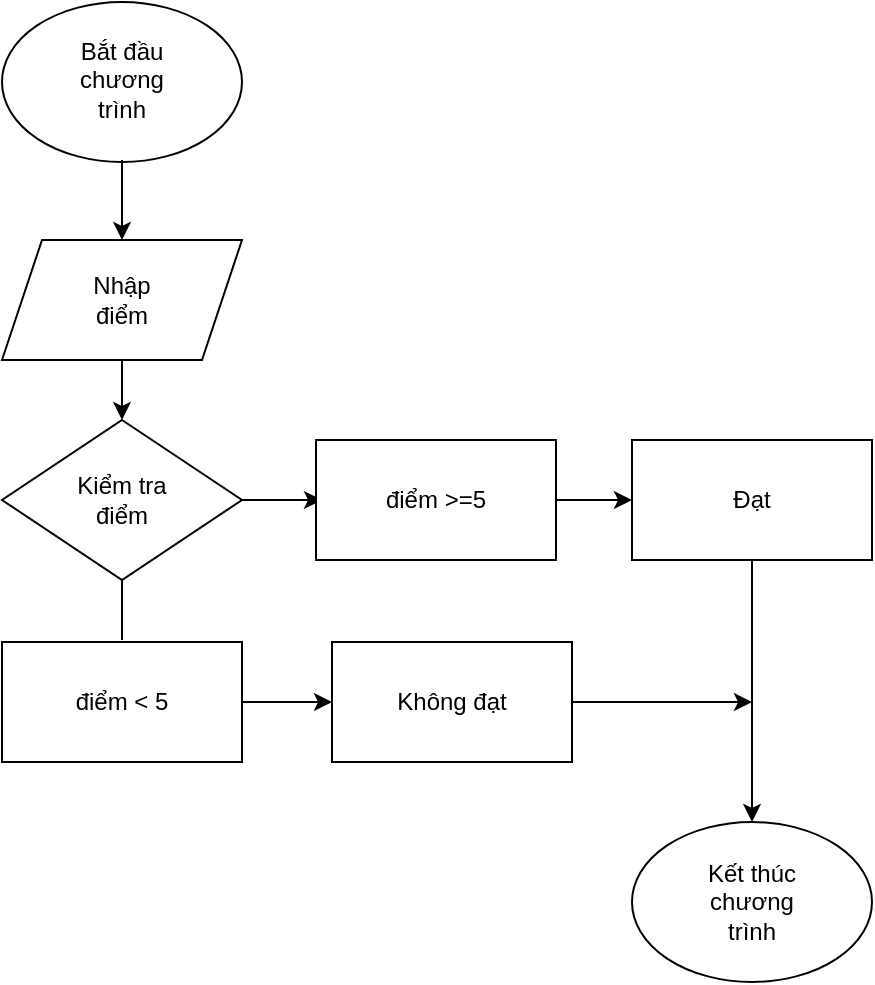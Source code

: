 <mxfile version="24.8.6">
  <diagram name="Trang-1" id="VvPEmoD8u6Hq72m2BYgN">
    <mxGraphModel grid="1" page="1" gridSize="10" guides="1" tooltips="1" connect="1" arrows="1" fold="1" pageScale="1" pageWidth="827" pageHeight="1169" math="0" shadow="0">
      <root>
        <mxCell id="0" />
        <mxCell id="1" parent="0" />
        <mxCell id="o0HxUDY8-MQT9quB1aCL-1" value="" style="ellipse;whiteSpace=wrap;html=1;" vertex="1" parent="1">
          <mxGeometry x="95" y="120" width="120" height="80" as="geometry" />
        </mxCell>
        <mxCell id="o0HxUDY8-MQT9quB1aCL-2" value="Bắt đầu chương trình" style="text;strokeColor=none;align=center;fillColor=none;html=1;verticalAlign=middle;whiteSpace=wrap;rounded=0;" vertex="1" parent="1">
          <mxGeometry x="125" y="144" width="60" height="30" as="geometry" />
        </mxCell>
        <mxCell id="o0HxUDY8-MQT9quB1aCL-3" value="" style="endArrow=classic;html=1;rounded=0;exitX=0.5;exitY=1;exitDx=0;exitDy=0;" edge="1" parent="1">
          <mxGeometry width="50" height="50" relative="1" as="geometry">
            <mxPoint x="155" y="199" as="sourcePoint" />
            <mxPoint x="155" y="239" as="targetPoint" />
          </mxGeometry>
        </mxCell>
        <mxCell id="o0HxUDY8-MQT9quB1aCL-4" value="" style="shape=parallelogram;perimeter=parallelogramPerimeter;whiteSpace=wrap;html=1;fixedSize=1;" vertex="1" parent="1">
          <mxGeometry x="95" y="239" width="120" height="60" as="geometry" />
        </mxCell>
        <mxCell id="o0HxUDY8-MQT9quB1aCL-5" value="Nhập điểm" style="text;strokeColor=none;align=center;fillColor=none;html=1;verticalAlign=middle;whiteSpace=wrap;rounded=0;" vertex="1" parent="1">
          <mxGeometry x="125" y="254" width="60" height="30" as="geometry" />
        </mxCell>
        <mxCell id="o0HxUDY8-MQT9quB1aCL-6" value="" style="endArrow=classic;html=1;rounded=0;exitX=0.5;exitY=1;exitDx=0;exitDy=0;exitPerimeter=0;" edge="1" parent="1" source="o0HxUDY8-MQT9quB1aCL-4" target="o0HxUDY8-MQT9quB1aCL-7">
          <mxGeometry width="50" height="50" relative="1" as="geometry">
            <mxPoint x="125" y="339" as="sourcePoint" />
            <mxPoint x="155" y="329" as="targetPoint" />
          </mxGeometry>
        </mxCell>
        <mxCell id="o0HxUDY8-MQT9quB1aCL-7" value="" style="rhombus;whiteSpace=wrap;html=1;" vertex="1" parent="1">
          <mxGeometry x="95" y="329" width="120" height="80" as="geometry" />
        </mxCell>
        <mxCell id="o0HxUDY8-MQT9quB1aCL-8" value="Kiểm tra điểm" style="text;strokeColor=none;align=center;fillColor=none;html=1;verticalAlign=middle;whiteSpace=wrap;rounded=0;" vertex="1" parent="1">
          <mxGeometry x="125" y="354" width="60" height="30" as="geometry" />
        </mxCell>
        <mxCell id="o0HxUDY8-MQT9quB1aCL-10" value="" style="endArrow=classic;html=1;rounded=0;exitX=1;exitY=0.5;exitDx=0;exitDy=0;" edge="1" parent="1" source="o0HxUDY8-MQT9quB1aCL-7">
          <mxGeometry width="50" height="50" relative="1" as="geometry">
            <mxPoint x="165" y="399" as="sourcePoint" />
            <mxPoint x="255" y="369" as="targetPoint" />
          </mxGeometry>
        </mxCell>
        <mxCell id="o0HxUDY8-MQT9quB1aCL-12" value="" style="endArrow=none;html=1;rounded=0;exitX=0.5;exitY=1;exitDx=0;exitDy=0;" edge="1" parent="1" source="o0HxUDY8-MQT9quB1aCL-7">
          <mxGeometry width="50" height="50" relative="1" as="geometry">
            <mxPoint x="165" y="399" as="sourcePoint" />
            <mxPoint x="155" y="439" as="targetPoint" />
          </mxGeometry>
        </mxCell>
        <mxCell id="o0HxUDY8-MQT9quB1aCL-13" value="" style="rounded=0;whiteSpace=wrap;html=1;" vertex="1" parent="1">
          <mxGeometry x="252" y="339" width="120" height="60" as="geometry" />
        </mxCell>
        <mxCell id="o0HxUDY8-MQT9quB1aCL-14" value="điểm &amp;gt;=5" style="text;strokeColor=none;align=center;fillColor=none;html=1;verticalAlign=middle;whiteSpace=wrap;rounded=0;" vertex="1" parent="1">
          <mxGeometry x="282" y="354" width="60" height="30" as="geometry" />
        </mxCell>
        <mxCell id="o0HxUDY8-MQT9quB1aCL-15" value="" style="endArrow=classic;html=1;rounded=0;exitX=1;exitY=0.5;exitDx=0;exitDy=0;" edge="1" parent="1" source="o0HxUDY8-MQT9quB1aCL-13" target="o0HxUDY8-MQT9quB1aCL-16">
          <mxGeometry width="50" height="50" relative="1" as="geometry">
            <mxPoint x="430" y="350" as="sourcePoint" />
            <mxPoint x="430" y="370" as="targetPoint" />
          </mxGeometry>
        </mxCell>
        <mxCell id="o0HxUDY8-MQT9quB1aCL-16" value="" style="rounded=0;whiteSpace=wrap;html=1;" vertex="1" parent="1">
          <mxGeometry x="410" y="339" width="120" height="60" as="geometry" />
        </mxCell>
        <mxCell id="o0HxUDY8-MQT9quB1aCL-17" value="Đạt" style="text;strokeColor=none;align=center;fillColor=none;html=1;verticalAlign=middle;whiteSpace=wrap;rounded=0;" vertex="1" parent="1">
          <mxGeometry x="440" y="354" width="60" height="30" as="geometry" />
        </mxCell>
        <mxCell id="o0HxUDY8-MQT9quB1aCL-19" value="" style="rounded=0;whiteSpace=wrap;html=1;" vertex="1" parent="1">
          <mxGeometry x="95" y="440" width="120" height="60" as="geometry" />
        </mxCell>
        <mxCell id="o0HxUDY8-MQT9quB1aCL-20" value="" style="rounded=0;whiteSpace=wrap;html=1;" vertex="1" parent="1">
          <mxGeometry x="260" y="440" width="120" height="60" as="geometry" />
        </mxCell>
        <mxCell id="o0HxUDY8-MQT9quB1aCL-21" value="điểm &amp;lt; 5" style="text;strokeColor=none;align=center;fillColor=none;html=1;verticalAlign=middle;whiteSpace=wrap;rounded=0;" vertex="1" parent="1">
          <mxGeometry x="125" y="455" width="60" height="30" as="geometry" />
        </mxCell>
        <mxCell id="o0HxUDY8-MQT9quB1aCL-22" value="" style="endArrow=classic;html=1;rounded=0;exitX=1;exitY=0.5;exitDx=0;exitDy=0;" edge="1" parent="1" source="o0HxUDY8-MQT9quB1aCL-19" target="o0HxUDY8-MQT9quB1aCL-20">
          <mxGeometry width="50" height="50" relative="1" as="geometry">
            <mxPoint x="430" y="350" as="sourcePoint" />
            <mxPoint x="480" y="300" as="targetPoint" />
          </mxGeometry>
        </mxCell>
        <mxCell id="o0HxUDY8-MQT9quB1aCL-23" value="Không đạt" style="text;strokeColor=none;align=center;fillColor=none;html=1;verticalAlign=middle;whiteSpace=wrap;rounded=0;" vertex="1" parent="1">
          <mxGeometry x="290" y="455" width="60" height="30" as="geometry" />
        </mxCell>
        <mxCell id="o0HxUDY8-MQT9quB1aCL-24" value="" style="endArrow=classic;html=1;rounded=0;exitX=1;exitY=0.5;exitDx=0;exitDy=0;" edge="1" parent="1" source="o0HxUDY8-MQT9quB1aCL-20">
          <mxGeometry width="50" height="50" relative="1" as="geometry">
            <mxPoint x="430" y="350" as="sourcePoint" />
            <mxPoint x="470" y="470" as="targetPoint" />
          </mxGeometry>
        </mxCell>
        <mxCell id="o0HxUDY8-MQT9quB1aCL-25" value="" style="endArrow=classic;html=1;rounded=0;exitX=0.5;exitY=1;exitDx=0;exitDy=0;" edge="1" parent="1" source="o0HxUDY8-MQT9quB1aCL-16">
          <mxGeometry width="50" height="50" relative="1" as="geometry">
            <mxPoint x="430" y="350" as="sourcePoint" />
            <mxPoint x="470" y="530" as="targetPoint" />
          </mxGeometry>
        </mxCell>
        <mxCell id="o0HxUDY8-MQT9quB1aCL-26" value="" style="ellipse;whiteSpace=wrap;html=1;" vertex="1" parent="1">
          <mxGeometry x="410" y="530" width="120" height="80" as="geometry" />
        </mxCell>
        <mxCell id="o0HxUDY8-MQT9quB1aCL-27" value="Kết thúc chương trình" style="text;strokeColor=none;align=center;fillColor=none;html=1;verticalAlign=middle;whiteSpace=wrap;rounded=0;" vertex="1" parent="1">
          <mxGeometry x="440" y="555" width="60" height="30" as="geometry" />
        </mxCell>
      </root>
    </mxGraphModel>
  </diagram>
</mxfile>
